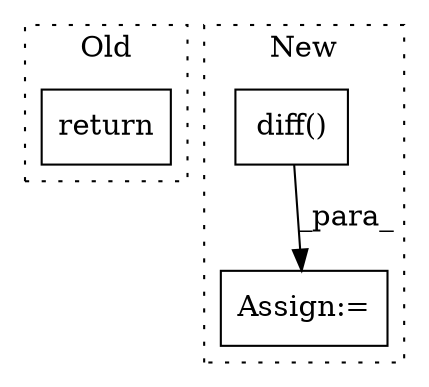 digraph G {
subgraph cluster0 {
1 [label="return" a="93" s="1381" l="7" shape="box"];
label = "Old";
style="dotted";
}
subgraph cluster1 {
2 [label="diff()" a="75" s="670,701" l="11,8" shape="box"];
3 [label="Assign:=" a="68" s="667" l="3" shape="box"];
label = "New";
style="dotted";
}
2 -> 3 [label="_para_"];
}